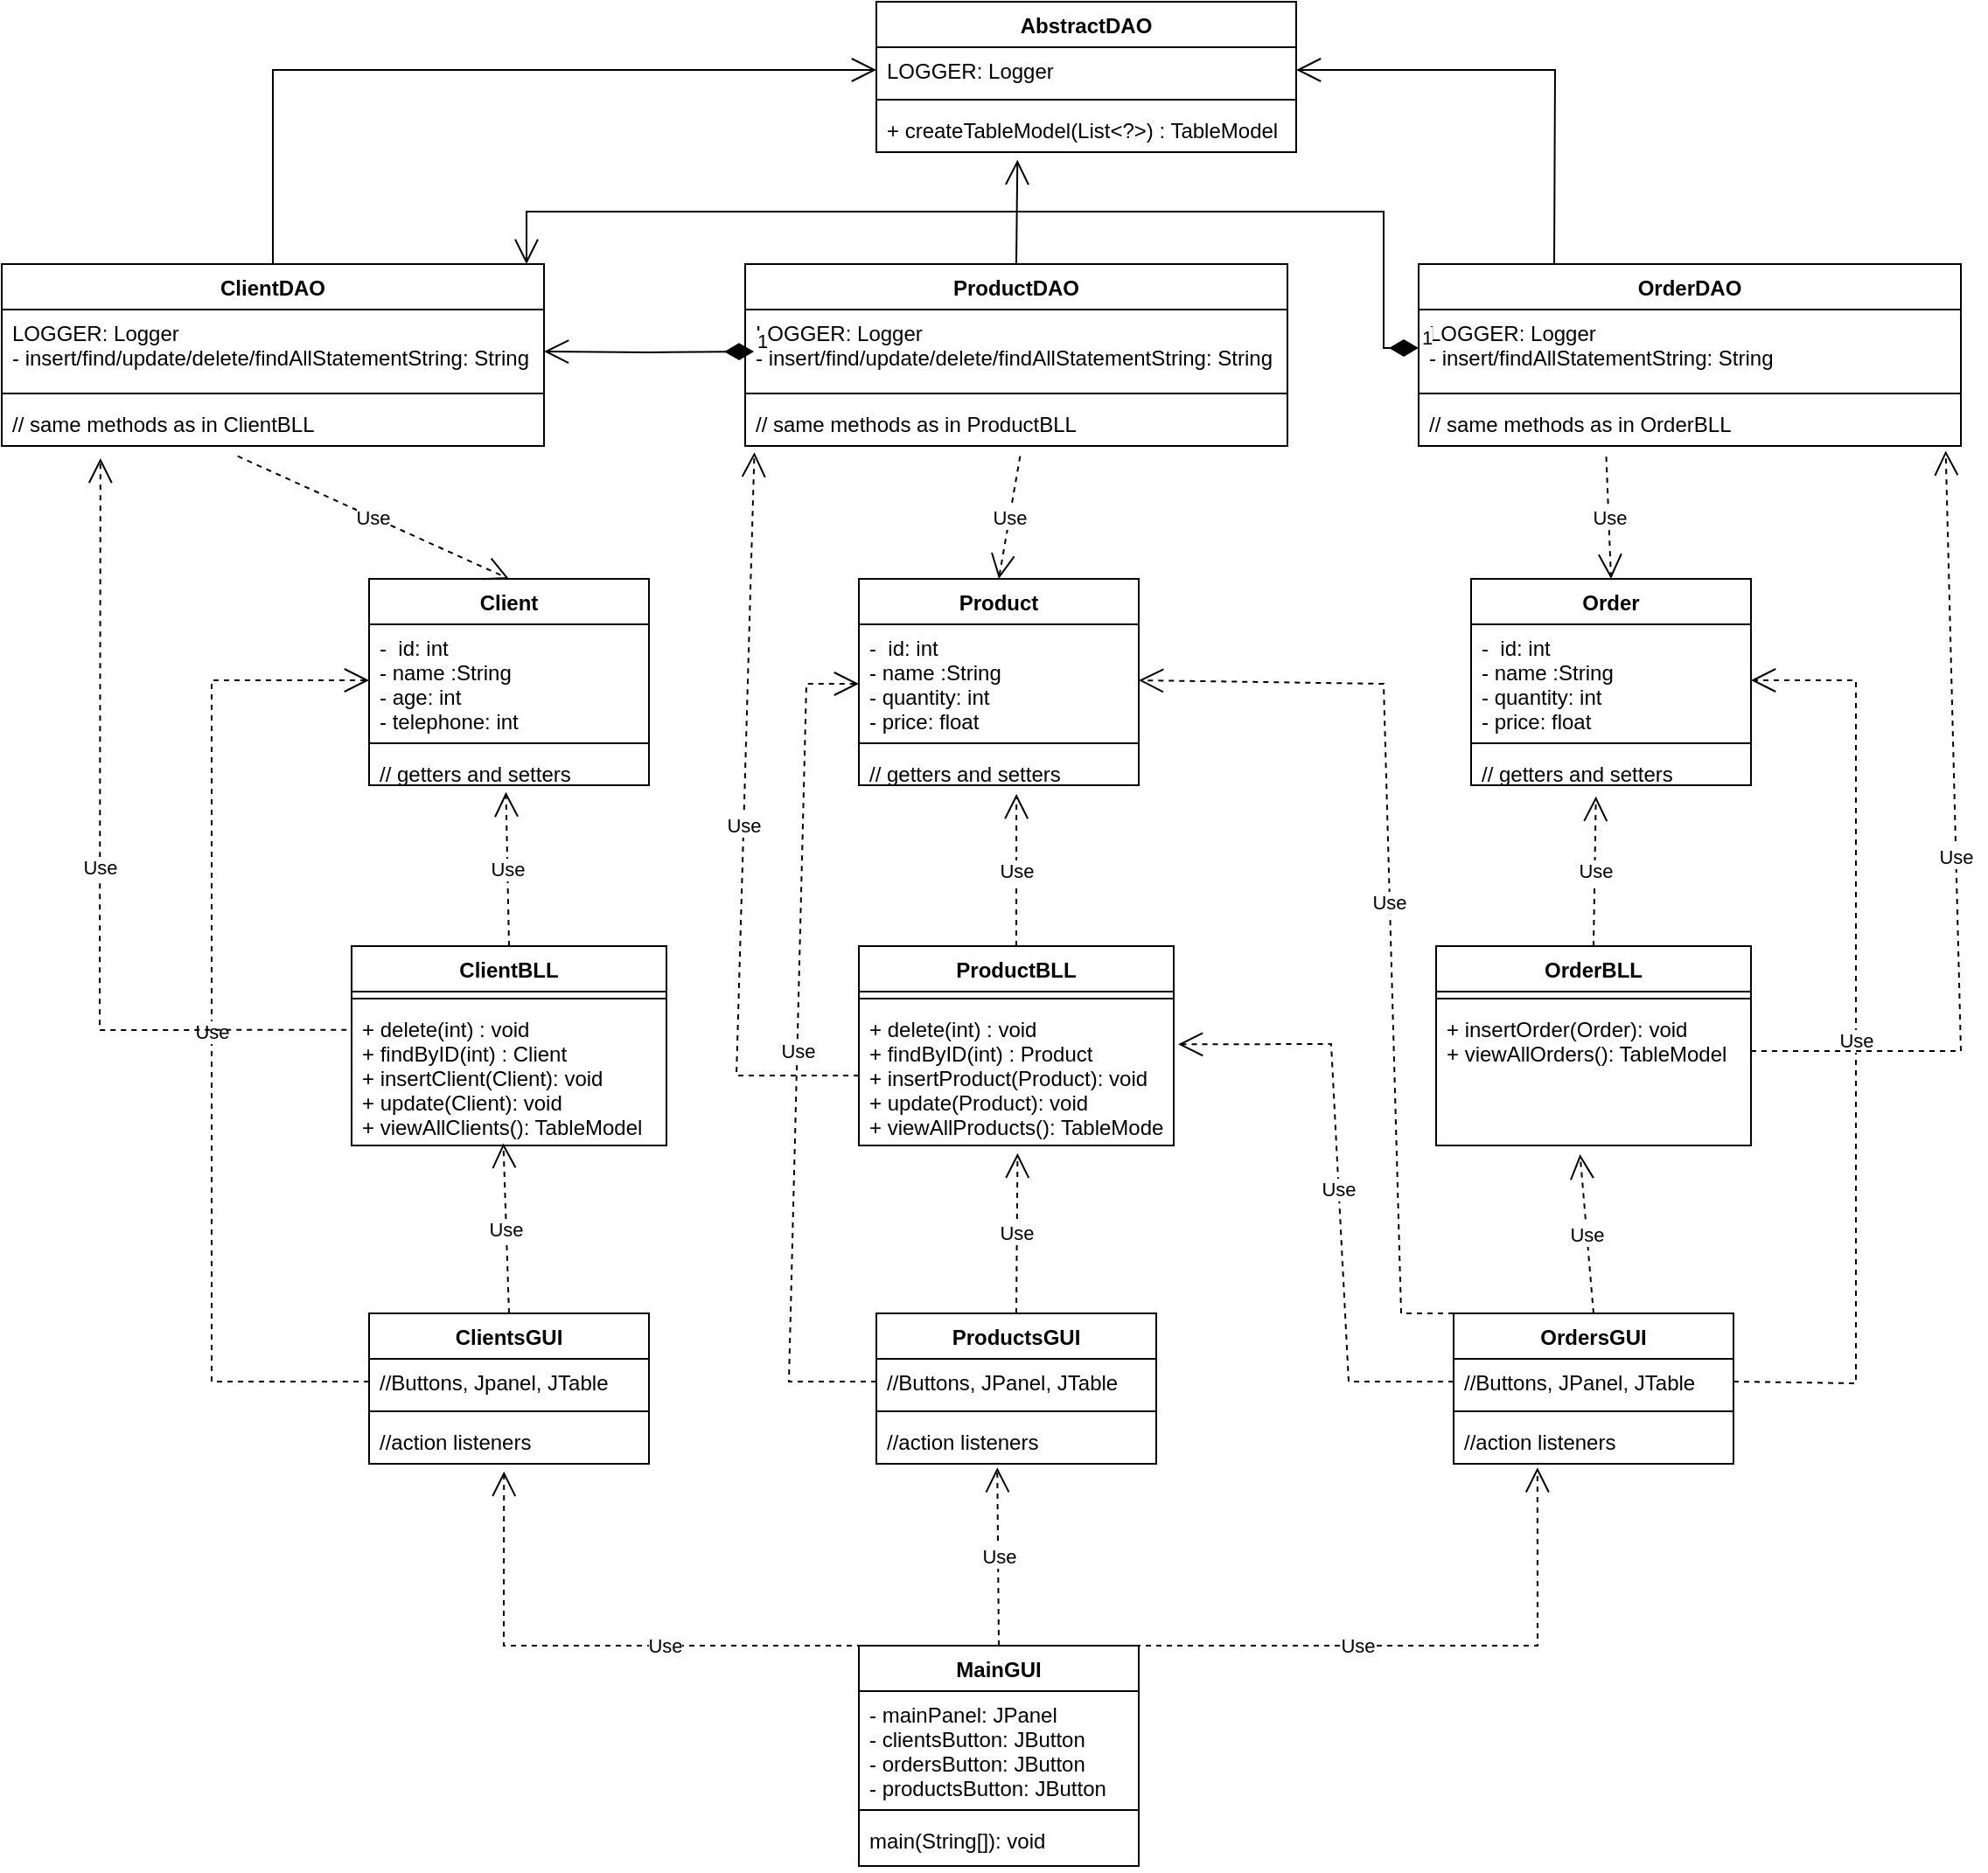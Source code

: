 <mxfile version="17.4.0" type="device"><diagram id="8WOaVtJiiHgKAhJGW_-m" name="Page-1"><mxGraphModel dx="3406" dy="1094" grid="1" gridSize="10" guides="1" tooltips="1" connect="1" arrows="1" fold="1" page="1" pageScale="1" pageWidth="850" pageHeight="1100" math="0" shadow="0"><root><mxCell id="0"/><mxCell id="1" parent="0"/><mxCell id="hf8dwskfmwjo_DLiAiis-11" value="MainGUI" style="swimlane;fontStyle=1;align=center;verticalAlign=top;childLayout=stackLayout;horizontal=1;startSize=26;horizontalStack=0;resizeParent=1;resizeParentMax=0;resizeLast=0;collapsible=1;marginBottom=0;" vertex="1" parent="1"><mxGeometry x="150" y="940" width="160" height="126" as="geometry"/></mxCell><mxCell id="hf8dwskfmwjo_DLiAiis-12" value="- mainPanel: JPanel&#10;- clientsButton: JButton&#10;- ordersButton: JButton&#10;- productsButton: JButton" style="text;strokeColor=none;fillColor=none;align=left;verticalAlign=top;spacingLeft=4;spacingRight=4;overflow=hidden;rotatable=0;points=[[0,0.5],[1,0.5]];portConstraint=eastwest;" vertex="1" parent="hf8dwskfmwjo_DLiAiis-11"><mxGeometry y="26" width="160" height="64" as="geometry"/></mxCell><mxCell id="hf8dwskfmwjo_DLiAiis-13" value="" style="line;strokeWidth=1;fillColor=none;align=left;verticalAlign=middle;spacingTop=-1;spacingLeft=3;spacingRight=3;rotatable=0;labelPosition=right;points=[];portConstraint=eastwest;" vertex="1" parent="hf8dwskfmwjo_DLiAiis-11"><mxGeometry y="90" width="160" height="8" as="geometry"/></mxCell><mxCell id="hf8dwskfmwjo_DLiAiis-14" value="main(String[]): void" style="text;strokeColor=none;fillColor=none;align=left;verticalAlign=top;spacingLeft=4;spacingRight=4;overflow=hidden;rotatable=0;points=[[0,0.5],[1,0.5]];portConstraint=eastwest;" vertex="1" parent="hf8dwskfmwjo_DLiAiis-11"><mxGeometry y="98" width="160" height="28" as="geometry"/></mxCell><mxCell id="hf8dwskfmwjo_DLiAiis-18" value="ClientsGUI" style="swimlane;fontStyle=1;align=center;verticalAlign=top;childLayout=stackLayout;horizontal=1;startSize=26;horizontalStack=0;resizeParent=1;resizeParentMax=0;resizeLast=0;collapsible=1;marginBottom=0;" vertex="1" parent="1"><mxGeometry x="-130" y="750" width="160" height="86" as="geometry"/></mxCell><mxCell id="hf8dwskfmwjo_DLiAiis-19" value="//Buttons, Jpanel, JTable" style="text;strokeColor=none;fillColor=none;align=left;verticalAlign=top;spacingLeft=4;spacingRight=4;overflow=hidden;rotatable=0;points=[[0,0.5],[1,0.5]];portConstraint=eastwest;" vertex="1" parent="hf8dwskfmwjo_DLiAiis-18"><mxGeometry y="26" width="160" height="26" as="geometry"/></mxCell><mxCell id="hf8dwskfmwjo_DLiAiis-20" value="" style="line;strokeWidth=1;fillColor=none;align=left;verticalAlign=middle;spacingTop=-1;spacingLeft=3;spacingRight=3;rotatable=0;labelPosition=right;points=[];portConstraint=eastwest;" vertex="1" parent="hf8dwskfmwjo_DLiAiis-18"><mxGeometry y="52" width="160" height="8" as="geometry"/></mxCell><mxCell id="hf8dwskfmwjo_DLiAiis-21" value="//action listeners" style="text;strokeColor=none;fillColor=none;align=left;verticalAlign=top;spacingLeft=4;spacingRight=4;overflow=hidden;rotatable=0;points=[[0,0.5],[1,0.5]];portConstraint=eastwest;" vertex="1" parent="hf8dwskfmwjo_DLiAiis-18"><mxGeometry y="60" width="160" height="26" as="geometry"/></mxCell><mxCell id="hf8dwskfmwjo_DLiAiis-22" value="ProductsGUI" style="swimlane;fontStyle=1;align=center;verticalAlign=top;childLayout=stackLayout;horizontal=1;startSize=26;horizontalStack=0;resizeParent=1;resizeParentMax=0;resizeLast=0;collapsible=1;marginBottom=0;" vertex="1" parent="1"><mxGeometry x="160" y="750" width="160" height="86" as="geometry"/></mxCell><mxCell id="hf8dwskfmwjo_DLiAiis-23" value="//Buttons, JPanel, JTable" style="text;strokeColor=none;fillColor=none;align=left;verticalAlign=top;spacingLeft=4;spacingRight=4;overflow=hidden;rotatable=0;points=[[0,0.5],[1,0.5]];portConstraint=eastwest;" vertex="1" parent="hf8dwskfmwjo_DLiAiis-22"><mxGeometry y="26" width="160" height="26" as="geometry"/></mxCell><mxCell id="hf8dwskfmwjo_DLiAiis-24" value="" style="line;strokeWidth=1;fillColor=none;align=left;verticalAlign=middle;spacingTop=-1;spacingLeft=3;spacingRight=3;rotatable=0;labelPosition=right;points=[];portConstraint=eastwest;" vertex="1" parent="hf8dwskfmwjo_DLiAiis-22"><mxGeometry y="52" width="160" height="8" as="geometry"/></mxCell><mxCell id="hf8dwskfmwjo_DLiAiis-25" value="//action listeners" style="text;strokeColor=none;fillColor=none;align=left;verticalAlign=top;spacingLeft=4;spacingRight=4;overflow=hidden;rotatable=0;points=[[0,0.5],[1,0.5]];portConstraint=eastwest;" vertex="1" parent="hf8dwskfmwjo_DLiAiis-22"><mxGeometry y="60" width="160" height="26" as="geometry"/></mxCell><mxCell id="hf8dwskfmwjo_DLiAiis-30" value="OrdersGUI&#10;" style="swimlane;fontStyle=1;align=center;verticalAlign=top;childLayout=stackLayout;horizontal=1;startSize=26;horizontalStack=0;resizeParent=1;resizeParentMax=0;resizeLast=0;collapsible=1;marginBottom=0;" vertex="1" parent="1"><mxGeometry x="490" y="750" width="160" height="86" as="geometry"/></mxCell><mxCell id="hf8dwskfmwjo_DLiAiis-86" value="Use" style="endArrow=open;endSize=12;dashed=1;html=1;rounded=0;entryX=0.457;entryY=1.063;entryDx=0;entryDy=0;entryPerimeter=0;" edge="1" parent="hf8dwskfmwjo_DLiAiis-30" target="hf8dwskfmwjo_DLiAiis-85"><mxGeometry width="160" relative="1" as="geometry"><mxPoint x="80" as="sourcePoint"/><mxPoint x="240" as="targetPoint"/></mxGeometry></mxCell><mxCell id="hf8dwskfmwjo_DLiAiis-31" value="//Buttons, JPanel, JTable" style="text;strokeColor=none;fillColor=none;align=left;verticalAlign=top;spacingLeft=4;spacingRight=4;overflow=hidden;rotatable=0;points=[[0,0.5],[1,0.5]];portConstraint=eastwest;" vertex="1" parent="hf8dwskfmwjo_DLiAiis-30"><mxGeometry y="26" width="160" height="26" as="geometry"/></mxCell><mxCell id="hf8dwskfmwjo_DLiAiis-32" value="" style="line;strokeWidth=1;fillColor=none;align=left;verticalAlign=middle;spacingTop=-1;spacingLeft=3;spacingRight=3;rotatable=0;labelPosition=right;points=[];portConstraint=eastwest;" vertex="1" parent="hf8dwskfmwjo_DLiAiis-30"><mxGeometry y="52" width="160" height="8" as="geometry"/></mxCell><mxCell id="hf8dwskfmwjo_DLiAiis-33" value="//action listeners" style="text;strokeColor=none;fillColor=none;align=left;verticalAlign=top;spacingLeft=4;spacingRight=4;overflow=hidden;rotatable=0;points=[[0,0.5],[1,0.5]];portConstraint=eastwest;" vertex="1" parent="hf8dwskfmwjo_DLiAiis-30"><mxGeometry y="60" width="160" height="26" as="geometry"/></mxCell><mxCell id="hf8dwskfmwjo_DLiAiis-35" value="Use" style="endArrow=open;endSize=12;dashed=1;html=1;rounded=0;exitX=0.5;exitY=0;exitDx=0;exitDy=0;entryX=0.432;entryY=1.082;entryDx=0;entryDy=0;entryPerimeter=0;" edge="1" parent="1" source="hf8dwskfmwjo_DLiAiis-11" target="hf8dwskfmwjo_DLiAiis-25"><mxGeometry width="160" relative="1" as="geometry"><mxPoint x="30" y="850" as="sourcePoint"/><mxPoint x="190" y="850" as="targetPoint"/></mxGeometry></mxCell><mxCell id="hf8dwskfmwjo_DLiAiis-39" value="Use" style="endArrow=open;endSize=12;dashed=1;html=1;rounded=0;exitX=0.5;exitY=0;exitDx=0;exitDy=0;entryX=0.612;entryY=1.082;entryDx=0;entryDy=0;entryPerimeter=0;" edge="1" parent="1" source="hf8dwskfmwjo_DLiAiis-11"><mxGeometry width="160" relative="1" as="geometry"><mxPoint x="180" y="940.0" as="sourcePoint"/><mxPoint x="537.92" y="838.132" as="targetPoint"/><Array as="points"><mxPoint x="538" y="940"/></Array></mxGeometry></mxCell><mxCell id="hf8dwskfmwjo_DLiAiis-40" value="Use" style="endArrow=open;endSize=12;dashed=1;html=1;rounded=0;exitX=0.5;exitY=0;exitDx=0;exitDy=0;entryX=0.482;entryY=1.17;entryDx=0;entryDy=0;entryPerimeter=0;" edge="1" parent="1" source="hf8dwskfmwjo_DLiAiis-11" target="hf8dwskfmwjo_DLiAiis-21"><mxGeometry width="160" relative="1" as="geometry"><mxPoint x="180" y="940.0" as="sourcePoint"/><mxPoint x="-52.88" y="840.42" as="targetPoint"/><Array as="points"><mxPoint x="-53" y="940"/></Array></mxGeometry></mxCell><mxCell id="hf8dwskfmwjo_DLiAiis-41" value="ClientBLL" style="swimlane;fontStyle=1;align=center;verticalAlign=top;childLayout=stackLayout;horizontal=1;startSize=26;horizontalStack=0;resizeParent=1;resizeParentMax=0;resizeLast=0;collapsible=1;marginBottom=0;" vertex="1" parent="1"><mxGeometry x="-140" y="540" width="180" height="114" as="geometry"/></mxCell><mxCell id="hf8dwskfmwjo_DLiAiis-43" value="" style="line;strokeWidth=1;fillColor=none;align=left;verticalAlign=middle;spacingTop=-1;spacingLeft=3;spacingRight=3;rotatable=0;labelPosition=right;points=[];portConstraint=eastwest;" vertex="1" parent="hf8dwskfmwjo_DLiAiis-41"><mxGeometry y="26" width="180" height="8" as="geometry"/></mxCell><mxCell id="hf8dwskfmwjo_DLiAiis-44" value="+ delete(int) : void&#10;+ findByID(int) : Client&#10;+ insertClient(Client): void&#10;+ update(Client): void&#10;+ viewAllClients(): TableModel" style="text;strokeColor=none;fillColor=none;align=left;verticalAlign=top;spacingLeft=4;spacingRight=4;overflow=hidden;rotatable=0;points=[[0,0.5],[1,0.5]];portConstraint=eastwest;" vertex="1" parent="hf8dwskfmwjo_DLiAiis-41"><mxGeometry y="34" width="180" height="80" as="geometry"/></mxCell><mxCell id="hf8dwskfmwjo_DLiAiis-45" value="Use" style="endArrow=open;endSize=12;dashed=1;html=1;rounded=0;exitX=0.5;exitY=0;exitDx=0;exitDy=0;entryX=0.482;entryY=0.984;entryDx=0;entryDy=0;entryPerimeter=0;" edge="1" parent="1" source="hf8dwskfmwjo_DLiAiis-18" target="hf8dwskfmwjo_DLiAiis-44"><mxGeometry width="160" relative="1" as="geometry"><mxPoint x="60" y="620" as="sourcePoint"/><mxPoint x="220" y="620" as="targetPoint"/></mxGeometry></mxCell><mxCell id="hf8dwskfmwjo_DLiAiis-46" value="Client" style="swimlane;fontStyle=1;align=center;verticalAlign=top;childLayout=stackLayout;horizontal=1;startSize=26;horizontalStack=0;resizeParent=1;resizeParentMax=0;resizeLast=0;collapsible=1;marginBottom=0;" vertex="1" parent="1"><mxGeometry x="-130" y="330" width="160" height="118" as="geometry"/></mxCell><mxCell id="hf8dwskfmwjo_DLiAiis-47" value="-  id: int&#10;- name :String&#10;- age: int&#10;- telephone: int" style="text;strokeColor=none;fillColor=none;align=left;verticalAlign=top;spacingLeft=4;spacingRight=4;overflow=hidden;rotatable=0;points=[[0,0.5],[1,0.5]];portConstraint=eastwest;" vertex="1" parent="hf8dwskfmwjo_DLiAiis-46"><mxGeometry y="26" width="160" height="64" as="geometry"/></mxCell><mxCell id="hf8dwskfmwjo_DLiAiis-48" value="" style="line;strokeWidth=1;fillColor=none;align=left;verticalAlign=middle;spacingTop=-1;spacingLeft=3;spacingRight=3;rotatable=0;labelPosition=right;points=[];portConstraint=eastwest;" vertex="1" parent="hf8dwskfmwjo_DLiAiis-46"><mxGeometry y="90" width="160" height="8" as="geometry"/></mxCell><mxCell id="hf8dwskfmwjo_DLiAiis-49" value="// getters and setters" style="text;strokeColor=none;fillColor=none;align=left;verticalAlign=top;spacingLeft=4;spacingRight=4;overflow=hidden;rotatable=0;points=[[0,0.5],[1,0.5]];portConstraint=eastwest;" vertex="1" parent="hf8dwskfmwjo_DLiAiis-46"><mxGeometry y="98" width="160" height="20" as="geometry"/></mxCell><mxCell id="hf8dwskfmwjo_DLiAiis-53" value="Use" style="endArrow=open;endSize=12;dashed=1;html=1;rounded=0;exitX=0.5;exitY=0;exitDx=0;exitDy=0;entryX=0.489;entryY=1.193;entryDx=0;entryDy=0;entryPerimeter=0;" edge="1" parent="1" source="hf8dwskfmwjo_DLiAiis-41" target="hf8dwskfmwjo_DLiAiis-49"><mxGeometry width="160" relative="1" as="geometry"><mxPoint x="220" y="500" as="sourcePoint"/><mxPoint x="380" y="500" as="targetPoint"/></mxGeometry></mxCell><mxCell id="hf8dwskfmwjo_DLiAiis-54" value="ClientDAO" style="swimlane;fontStyle=1;align=center;verticalAlign=top;childLayout=stackLayout;horizontal=1;startSize=26;horizontalStack=0;resizeParent=1;resizeParentMax=0;resizeLast=0;collapsible=1;marginBottom=0;" vertex="1" parent="1"><mxGeometry x="-340" y="150" width="310" height="104" as="geometry"/></mxCell><mxCell id="hf8dwskfmwjo_DLiAiis-55" value="LOGGER: Logger&#10;- insert/find/update/delete/findAllStatementString: String" style="text;strokeColor=none;fillColor=none;align=left;verticalAlign=top;spacingLeft=4;spacingRight=4;overflow=hidden;rotatable=0;points=[[0,0.5],[1,0.5]];portConstraint=eastwest;" vertex="1" parent="hf8dwskfmwjo_DLiAiis-54"><mxGeometry y="26" width="310" height="44" as="geometry"/></mxCell><mxCell id="hf8dwskfmwjo_DLiAiis-56" value="" style="line;strokeWidth=1;fillColor=none;align=left;verticalAlign=middle;spacingTop=-1;spacingLeft=3;spacingRight=3;rotatable=0;labelPosition=right;points=[];portConstraint=eastwest;" vertex="1" parent="hf8dwskfmwjo_DLiAiis-54"><mxGeometry y="70" width="310" height="8" as="geometry"/></mxCell><mxCell id="hf8dwskfmwjo_DLiAiis-57" value="// same methods as in ClientBLL" style="text;strokeColor=none;fillColor=none;align=left;verticalAlign=top;spacingLeft=4;spacingRight=4;overflow=hidden;rotatable=0;points=[[0,0.5],[1,0.5]];portConstraint=eastwest;" vertex="1" parent="hf8dwskfmwjo_DLiAiis-54"><mxGeometry y="78" width="310" height="26" as="geometry"/></mxCell><mxCell id="hf8dwskfmwjo_DLiAiis-58" value="Use" style="endArrow=open;endSize=12;dashed=1;html=1;rounded=0;exitX=0.435;exitY=1.225;exitDx=0;exitDy=0;exitPerimeter=0;entryX=0.5;entryY=0;entryDx=0;entryDy=0;" edge="1" parent="1" source="hf8dwskfmwjo_DLiAiis-57" target="hf8dwskfmwjo_DLiAiis-46"><mxGeometry width="160" relative="1" as="geometry"><mxPoint x="260" y="290" as="sourcePoint"/><mxPoint x="420" y="290" as="targetPoint"/></mxGeometry></mxCell><mxCell id="hf8dwskfmwjo_DLiAiis-63" value="Use" style="endArrow=open;endSize=12;dashed=1;html=1;rounded=0;exitX=0;exitY=0.5;exitDx=0;exitDy=0;entryX=0;entryY=0.5;entryDx=0;entryDy=0;" edge="1" parent="1" source="hf8dwskfmwjo_DLiAiis-19" target="hf8dwskfmwjo_DLiAiis-47"><mxGeometry width="160" relative="1" as="geometry"><mxPoint x="-130" y="789" as="sourcePoint"/><mxPoint x="-140" y="390" as="targetPoint"/><Array as="points"><mxPoint x="-220" y="789"/><mxPoint x="-220" y="388"/></Array></mxGeometry></mxCell><mxCell id="hf8dwskfmwjo_DLiAiis-64" value="ProductBLL" style="swimlane;fontStyle=1;align=center;verticalAlign=top;childLayout=stackLayout;horizontal=1;startSize=26;horizontalStack=0;resizeParent=1;resizeParentMax=0;resizeLast=0;collapsible=1;marginBottom=0;" vertex="1" parent="1"><mxGeometry x="150" y="540" width="180" height="114" as="geometry"/></mxCell><mxCell id="hf8dwskfmwjo_DLiAiis-65" value="" style="line;strokeWidth=1;fillColor=none;align=left;verticalAlign=middle;spacingTop=-1;spacingLeft=3;spacingRight=3;rotatable=0;labelPosition=right;points=[];portConstraint=eastwest;" vertex="1" parent="hf8dwskfmwjo_DLiAiis-64"><mxGeometry y="26" width="180" height="8" as="geometry"/></mxCell><mxCell id="hf8dwskfmwjo_DLiAiis-66" value="+ delete(int) : void&#10;+ findByID(int) : Product&#10;+ insertProduct(Product): void&#10;+ update(Product): void&#10;+ viewAllProducts(): TableModel" style="text;strokeColor=none;fillColor=none;align=left;verticalAlign=top;spacingLeft=4;spacingRight=4;overflow=hidden;rotatable=0;points=[[0,0.5],[1,0.5]];portConstraint=eastwest;" vertex="1" parent="hf8dwskfmwjo_DLiAiis-64"><mxGeometry y="34" width="180" height="80" as="geometry"/></mxCell><mxCell id="hf8dwskfmwjo_DLiAiis-68" value="Use" style="endArrow=open;endSize=12;dashed=1;html=1;rounded=0;exitX=0.5;exitY=0;exitDx=0;exitDy=0;entryX=0.504;entryY=1.055;entryDx=0;entryDy=0;entryPerimeter=0;" edge="1" parent="1" source="hf8dwskfmwjo_DLiAiis-22" target="hf8dwskfmwjo_DLiAiis-66"><mxGeometry width="160" relative="1" as="geometry"><mxPoint x="310" y="690" as="sourcePoint"/><mxPoint x="470" y="690" as="targetPoint"/></mxGeometry></mxCell><mxCell id="hf8dwskfmwjo_DLiAiis-69" value="Product" style="swimlane;fontStyle=1;align=center;verticalAlign=top;childLayout=stackLayout;horizontal=1;startSize=26;horizontalStack=0;resizeParent=1;resizeParentMax=0;resizeLast=0;collapsible=1;marginBottom=0;" vertex="1" parent="1"><mxGeometry x="150" y="330" width="160" height="118" as="geometry"/></mxCell><mxCell id="hf8dwskfmwjo_DLiAiis-70" value="-  id: int&#10;- name :String&#10;- quantity: int&#10;- price: float" style="text;strokeColor=none;fillColor=none;align=left;verticalAlign=top;spacingLeft=4;spacingRight=4;overflow=hidden;rotatable=0;points=[[0,0.5],[1,0.5]];portConstraint=eastwest;" vertex="1" parent="hf8dwskfmwjo_DLiAiis-69"><mxGeometry y="26" width="160" height="64" as="geometry"/></mxCell><mxCell id="hf8dwskfmwjo_DLiAiis-71" value="" style="line;strokeWidth=1;fillColor=none;align=left;verticalAlign=middle;spacingTop=-1;spacingLeft=3;spacingRight=3;rotatable=0;labelPosition=right;points=[];portConstraint=eastwest;" vertex="1" parent="hf8dwskfmwjo_DLiAiis-69"><mxGeometry y="90" width="160" height="8" as="geometry"/></mxCell><mxCell id="hf8dwskfmwjo_DLiAiis-72" value="// getters and setters" style="text;strokeColor=none;fillColor=none;align=left;verticalAlign=top;spacingLeft=4;spacingRight=4;overflow=hidden;rotatable=0;points=[[0,0.5],[1,0.5]];portConstraint=eastwest;" vertex="1" parent="hf8dwskfmwjo_DLiAiis-69"><mxGeometry y="98" width="160" height="20" as="geometry"/></mxCell><mxCell id="hf8dwskfmwjo_DLiAiis-74" value="ProductDAO" style="swimlane;fontStyle=1;align=center;verticalAlign=top;childLayout=stackLayout;horizontal=1;startSize=26;horizontalStack=0;resizeParent=1;resizeParentMax=0;resizeLast=0;collapsible=1;marginBottom=0;" vertex="1" parent="1"><mxGeometry x="85" y="150" width="310" height="104" as="geometry"/></mxCell><mxCell id="hf8dwskfmwjo_DLiAiis-75" value="LOGGER: Logger&#10;- insert/find/update/delete/findAllStatementString: String" style="text;strokeColor=none;fillColor=none;align=left;verticalAlign=top;spacingLeft=4;spacingRight=4;overflow=hidden;rotatable=0;points=[[0,0.5],[1,0.5]];portConstraint=eastwest;" vertex="1" parent="hf8dwskfmwjo_DLiAiis-74"><mxGeometry y="26" width="310" height="44" as="geometry"/></mxCell><mxCell id="hf8dwskfmwjo_DLiAiis-76" value="" style="line;strokeWidth=1;fillColor=none;align=left;verticalAlign=middle;spacingTop=-1;spacingLeft=3;spacingRight=3;rotatable=0;labelPosition=right;points=[];portConstraint=eastwest;" vertex="1" parent="hf8dwskfmwjo_DLiAiis-74"><mxGeometry y="70" width="310" height="8" as="geometry"/></mxCell><mxCell id="hf8dwskfmwjo_DLiAiis-77" value="// same methods as in ProductBLL" style="text;strokeColor=none;fillColor=none;align=left;verticalAlign=top;spacingLeft=4;spacingRight=4;overflow=hidden;rotatable=0;points=[[0,0.5],[1,0.5]];portConstraint=eastwest;" vertex="1" parent="hf8dwskfmwjo_DLiAiis-74"><mxGeometry y="78" width="310" height="26" as="geometry"/></mxCell><mxCell id="hf8dwskfmwjo_DLiAiis-78" value="Use" style="endArrow=open;endSize=12;dashed=1;html=1;rounded=0;exitX=0.507;exitY=1.225;exitDx=0;exitDy=0;exitPerimeter=0;entryX=0.5;entryY=0;entryDx=0;entryDy=0;" edge="1" parent="1" source="hf8dwskfmwjo_DLiAiis-77" target="hf8dwskfmwjo_DLiAiis-69"><mxGeometry width="160" relative="1" as="geometry"><mxPoint x="270" y="270" as="sourcePoint"/><mxPoint x="430" y="270" as="targetPoint"/></mxGeometry></mxCell><mxCell id="hf8dwskfmwjo_DLiAiis-79" value="Use" style="endArrow=open;endSize=12;dashed=1;html=1;rounded=0;entryX=0.182;entryY=1.269;entryDx=0;entryDy=0;entryPerimeter=0;exitX=-0.016;exitY=0.173;exitDx=0;exitDy=0;exitPerimeter=0;" edge="1" parent="1" source="hf8dwskfmwjo_DLiAiis-44" target="hf8dwskfmwjo_DLiAiis-57"><mxGeometry width="160" relative="1" as="geometry"><mxPoint x="-284" y="580" as="sourcePoint"/><mxPoint x="-170" y="600" as="targetPoint"/><Array as="points"><mxPoint x="-284" y="588"/></Array></mxGeometry></mxCell><mxCell id="hf8dwskfmwjo_DLiAiis-80" value="Use" style="endArrow=open;endSize=12;dashed=1;html=1;rounded=0;exitX=0.5;exitY=0;exitDx=0;exitDy=0;entryX=0.563;entryY=1.25;entryDx=0;entryDy=0;entryPerimeter=0;" edge="1" parent="1" source="hf8dwskfmwjo_DLiAiis-64" target="hf8dwskfmwjo_DLiAiis-72"><mxGeometry width="160" relative="1" as="geometry"><mxPoint x="260" y="500" as="sourcePoint"/><mxPoint x="420" y="500" as="targetPoint"/></mxGeometry></mxCell><mxCell id="hf8dwskfmwjo_DLiAiis-81" value="Use" style="endArrow=open;endSize=12;dashed=1;html=1;rounded=0;exitX=0;exitY=0.5;exitDx=0;exitDy=0;entryX=0.017;entryY=1.137;entryDx=0;entryDy=0;entryPerimeter=0;" edge="1" parent="1" source="hf8dwskfmwjo_DLiAiis-66" target="hf8dwskfmwjo_DLiAiis-77"><mxGeometry width="160" relative="1" as="geometry"><mxPoint x="100" y="710" as="sourcePoint"/><mxPoint x="110" y="260" as="targetPoint"/><Array as="points"><mxPoint x="80" y="614"/></Array></mxGeometry></mxCell><mxCell id="hf8dwskfmwjo_DLiAiis-82" value="Use" style="endArrow=open;endSize=12;dashed=1;html=1;rounded=0;exitX=0;exitY=0.5;exitDx=0;exitDy=0;" edge="1" parent="1" source="hf8dwskfmwjo_DLiAiis-23"><mxGeometry width="160" relative="1" as="geometry"><mxPoint x="110" y="800" as="sourcePoint"/><mxPoint x="150" y="390" as="targetPoint"/><Array as="points"><mxPoint x="110" y="789"/><mxPoint x="120" y="390"/><mxPoint x="150" y="390"/></Array></mxGeometry></mxCell><mxCell id="hf8dwskfmwjo_DLiAiis-83" value="OrderBLL" style="swimlane;fontStyle=1;align=center;verticalAlign=top;childLayout=stackLayout;horizontal=1;startSize=26;horizontalStack=0;resizeParent=1;resizeParentMax=0;resizeLast=0;collapsible=1;marginBottom=0;" vertex="1" parent="1"><mxGeometry x="480" y="540" width="180" height="114" as="geometry"/></mxCell><mxCell id="hf8dwskfmwjo_DLiAiis-97" value="Use" style="endArrow=open;endSize=12;dashed=1;html=1;rounded=0;entryX=0.446;entryY=1.321;entryDx=0;entryDy=0;entryPerimeter=0;" edge="1" parent="hf8dwskfmwjo_DLiAiis-83" target="hf8dwskfmwjo_DLiAiis-92"><mxGeometry width="160" relative="1" as="geometry"><mxPoint x="90" as="sourcePoint"/><mxPoint x="250" as="targetPoint"/></mxGeometry></mxCell><mxCell id="hf8dwskfmwjo_DLiAiis-84" value="" style="line;strokeWidth=1;fillColor=none;align=left;verticalAlign=middle;spacingTop=-1;spacingLeft=3;spacingRight=3;rotatable=0;labelPosition=right;points=[];portConstraint=eastwest;" vertex="1" parent="hf8dwskfmwjo_DLiAiis-83"><mxGeometry y="26" width="180" height="8" as="geometry"/></mxCell><mxCell id="hf8dwskfmwjo_DLiAiis-85" value="+ insertOrder(Order): void&#10;+ viewAllOrders(): TableModel" style="text;strokeColor=none;fillColor=none;align=left;verticalAlign=top;spacingLeft=4;spacingRight=4;overflow=hidden;rotatable=0;points=[[0,0.5],[1,0.5]];portConstraint=eastwest;" vertex="1" parent="hf8dwskfmwjo_DLiAiis-83"><mxGeometry y="34" width="180" height="80" as="geometry"/></mxCell><mxCell id="hf8dwskfmwjo_DLiAiis-87" value="Use" style="endArrow=open;endSize=12;dashed=1;html=1;rounded=0;exitX=0;exitY=0.5;exitDx=0;exitDy=0;entryX=1.014;entryY=0.277;entryDx=0;entryDy=0;entryPerimeter=0;" edge="1" parent="1" source="hf8dwskfmwjo_DLiAiis-31" target="hf8dwskfmwjo_DLiAiis-66"><mxGeometry width="160" relative="1" as="geometry"><mxPoint x="370" y="720" as="sourcePoint"/><mxPoint x="420" y="610" as="targetPoint"/><Array as="points"><mxPoint x="430" y="789"/><mxPoint x="420" y="596"/></Array></mxGeometry></mxCell><mxCell id="hf8dwskfmwjo_DLiAiis-88" value="Use" style="endArrow=open;endSize=12;dashed=1;html=1;rounded=0;entryX=1;entryY=0.5;entryDx=0;entryDy=0;exitX=0;exitY=0;exitDx=0;exitDy=0;" edge="1" parent="1" source="hf8dwskfmwjo_DLiAiis-30" target="hf8dwskfmwjo_DLiAiis-70"><mxGeometry width="160" relative="1" as="geometry"><mxPoint x="410" y="470" as="sourcePoint"/><mxPoint x="570" y="470" as="targetPoint"/><Array as="points"><mxPoint x="460" y="750"/><mxPoint x="450" y="390"/></Array></mxGeometry></mxCell><mxCell id="hf8dwskfmwjo_DLiAiis-89" value="Order" style="swimlane;fontStyle=1;align=center;verticalAlign=top;childLayout=stackLayout;horizontal=1;startSize=26;horizontalStack=0;resizeParent=1;resizeParentMax=0;resizeLast=0;collapsible=1;marginBottom=0;" vertex="1" parent="1"><mxGeometry x="500" y="330" width="160" height="118" as="geometry"/></mxCell><mxCell id="hf8dwskfmwjo_DLiAiis-90" value="-  id: int&#10;- name :String&#10;- quantity: int&#10;- price: float" style="text;strokeColor=none;fillColor=none;align=left;verticalAlign=top;spacingLeft=4;spacingRight=4;overflow=hidden;rotatable=0;points=[[0,0.5],[1,0.5]];portConstraint=eastwest;" vertex="1" parent="hf8dwskfmwjo_DLiAiis-89"><mxGeometry y="26" width="160" height="64" as="geometry"/></mxCell><mxCell id="hf8dwskfmwjo_DLiAiis-91" value="" style="line;strokeWidth=1;fillColor=none;align=left;verticalAlign=middle;spacingTop=-1;spacingLeft=3;spacingRight=3;rotatable=0;labelPosition=right;points=[];portConstraint=eastwest;" vertex="1" parent="hf8dwskfmwjo_DLiAiis-89"><mxGeometry y="90" width="160" height="8" as="geometry"/></mxCell><mxCell id="hf8dwskfmwjo_DLiAiis-92" value="// getters and setters" style="text;strokeColor=none;fillColor=none;align=left;verticalAlign=top;spacingLeft=4;spacingRight=4;overflow=hidden;rotatable=0;points=[[0,0.5],[1,0.5]];portConstraint=eastwest;" vertex="1" parent="hf8dwskfmwjo_DLiAiis-89"><mxGeometry y="98" width="160" height="20" as="geometry"/></mxCell><mxCell id="hf8dwskfmwjo_DLiAiis-100" value="Use" style="endArrow=open;endSize=12;dashed=1;html=1;rounded=0;entryX=1;entryY=0.5;entryDx=0;entryDy=0;exitX=1;exitY=0.5;exitDx=0;exitDy=0;" edge="1" parent="1" source="hf8dwskfmwjo_DLiAiis-31" target="hf8dwskfmwjo_DLiAiis-90"><mxGeometry width="160" relative="1" as="geometry"><mxPoint x="650" y="789" as="sourcePoint"/><mxPoint x="660" y="388" as="targetPoint"/><Array as="points"><mxPoint x="720" y="790"/><mxPoint x="720" y="388"/></Array></mxGeometry></mxCell><mxCell id="hf8dwskfmwjo_DLiAiis-101" value="OrderDAO" style="swimlane;fontStyle=1;align=center;verticalAlign=top;childLayout=stackLayout;horizontal=1;startSize=26;horizontalStack=0;resizeParent=1;resizeParentMax=0;resizeLast=0;collapsible=1;marginBottom=0;" vertex="1" parent="1"><mxGeometry x="470" y="150" width="310" height="104" as="geometry"/></mxCell><mxCell id="hf8dwskfmwjo_DLiAiis-102" value="LOGGER: Logger&#10;- insert/findAllStatementString: String" style="text;strokeColor=none;fillColor=none;align=left;verticalAlign=top;spacingLeft=4;spacingRight=4;overflow=hidden;rotatable=0;points=[[0,0.5],[1,0.5]];portConstraint=eastwest;" vertex="1" parent="hf8dwskfmwjo_DLiAiis-101"><mxGeometry y="26" width="310" height="44" as="geometry"/></mxCell><mxCell id="hf8dwskfmwjo_DLiAiis-103" value="" style="line;strokeWidth=1;fillColor=none;align=left;verticalAlign=middle;spacingTop=-1;spacingLeft=3;spacingRight=3;rotatable=0;labelPosition=right;points=[];portConstraint=eastwest;" vertex="1" parent="hf8dwskfmwjo_DLiAiis-101"><mxGeometry y="70" width="310" height="8" as="geometry"/></mxCell><mxCell id="hf8dwskfmwjo_DLiAiis-104" value="// same methods as in OrderBLL" style="text;strokeColor=none;fillColor=none;align=left;verticalAlign=top;spacingLeft=4;spacingRight=4;overflow=hidden;rotatable=0;points=[[0,0.5],[1,0.5]];portConstraint=eastwest;" vertex="1" parent="hf8dwskfmwjo_DLiAiis-101"><mxGeometry y="78" width="310" height="26" as="geometry"/></mxCell><mxCell id="hf8dwskfmwjo_DLiAiis-106" value="Use" style="endArrow=open;endSize=12;dashed=1;html=1;rounded=0;entryX=0.972;entryY=1.104;entryDx=0;entryDy=0;entryPerimeter=0;" edge="1" parent="1" target="hf8dwskfmwjo_DLiAiis-104"><mxGeometry width="160" relative="1" as="geometry"><mxPoint x="660" y="600" as="sourcePoint"/><mxPoint x="712.11" y="257.848" as="targetPoint"/><Array as="points"><mxPoint x="780" y="600"/></Array></mxGeometry></mxCell><mxCell id="hf8dwskfmwjo_DLiAiis-107" value="Use" style="endArrow=open;endSize=12;dashed=1;html=1;rounded=0;entryX=0.5;entryY=0;entryDx=0;entryDy=0;exitX=0.346;exitY=1.236;exitDx=0;exitDy=0;exitPerimeter=0;" edge="1" parent="1" source="hf8dwskfmwjo_DLiAiis-104" target="hf8dwskfmwjo_DLiAiis-89"><mxGeometry width="160" relative="1" as="geometry"><mxPoint x="560" y="250" as="sourcePoint"/><mxPoint x="720" y="250" as="targetPoint"/></mxGeometry></mxCell><mxCell id="hf8dwskfmwjo_DLiAiis-109" value="1" style="endArrow=open;html=1;endSize=12;startArrow=diamondThin;startSize=14;startFill=1;edgeStyle=orthogonalEdgeStyle;align=left;verticalAlign=bottom;rounded=0;entryX=1;entryY=0.545;entryDx=0;entryDy=0;entryPerimeter=0;" edge="1" parent="1" target="hf8dwskfmwjo_DLiAiis-55"><mxGeometry x="-1" y="3" relative="1" as="geometry"><mxPoint x="90" y="200" as="sourcePoint"/><mxPoint x="-30" y="200" as="targetPoint"/></mxGeometry></mxCell><mxCell id="hf8dwskfmwjo_DLiAiis-110" value="1" style="endArrow=open;html=1;endSize=12;startArrow=diamondThin;startSize=14;startFill=1;edgeStyle=orthogonalEdgeStyle;align=left;verticalAlign=bottom;rounded=0;exitX=0;exitY=0.5;exitDx=0;exitDy=0;" edge="1" parent="1" source="hf8dwskfmwjo_DLiAiis-102"><mxGeometry x="-1" y="3" relative="1" as="geometry"><mxPoint x="460" y="170" as="sourcePoint"/><mxPoint x="-40" y="150" as="targetPoint"/><Array as="points"><mxPoint x="450" y="198"/><mxPoint x="450" y="120"/><mxPoint x="-40" y="120"/></Array></mxGeometry></mxCell><mxCell id="hf8dwskfmwjo_DLiAiis-111" value="AbstractDAO" style="swimlane;fontStyle=1;align=center;verticalAlign=top;childLayout=stackLayout;horizontal=1;startSize=26;horizontalStack=0;resizeParent=1;resizeParentMax=0;resizeLast=0;collapsible=1;marginBottom=0;" vertex="1" parent="1"><mxGeometry x="160" width="240" height="86" as="geometry"/></mxCell><mxCell id="hf8dwskfmwjo_DLiAiis-112" value="LOGGER: Logger" style="text;strokeColor=none;fillColor=none;align=left;verticalAlign=top;spacingLeft=4;spacingRight=4;overflow=hidden;rotatable=0;points=[[0,0.5],[1,0.5]];portConstraint=eastwest;" vertex="1" parent="hf8dwskfmwjo_DLiAiis-111"><mxGeometry y="26" width="240" height="26" as="geometry"/></mxCell><mxCell id="hf8dwskfmwjo_DLiAiis-113" value="" style="line;strokeWidth=1;fillColor=none;align=left;verticalAlign=middle;spacingTop=-1;spacingLeft=3;spacingRight=3;rotatable=0;labelPosition=right;points=[];portConstraint=eastwest;" vertex="1" parent="hf8dwskfmwjo_DLiAiis-111"><mxGeometry y="52" width="240" height="8" as="geometry"/></mxCell><mxCell id="hf8dwskfmwjo_DLiAiis-114" value="+ createTableModel(List&lt;?&gt;) : TableModel" style="text;strokeColor=none;fillColor=none;align=left;verticalAlign=top;spacingLeft=4;spacingRight=4;overflow=hidden;rotatable=0;points=[[0,0.5],[1,0.5]];portConstraint=eastwest;" vertex="1" parent="hf8dwskfmwjo_DLiAiis-111"><mxGeometry y="60" width="240" height="26" as="geometry"/></mxCell><mxCell id="hf8dwskfmwjo_DLiAiis-115" value="" style="endArrow=open;endFill=1;endSize=12;html=1;rounded=0;entryX=0;entryY=0.5;entryDx=0;entryDy=0;exitX=0.5;exitY=0;exitDx=0;exitDy=0;" edge="1" parent="1" source="hf8dwskfmwjo_DLiAiis-54" target="hf8dwskfmwjo_DLiAiis-112"><mxGeometry width="160" relative="1" as="geometry"><mxPoint x="-140" y="42.29" as="sourcePoint"/><mxPoint x="20" y="42.29" as="targetPoint"/><Array as="points"><mxPoint x="-185" y="39"/></Array></mxGeometry></mxCell><mxCell id="hf8dwskfmwjo_DLiAiis-116" value="" style="endArrow=open;endFill=1;endSize=12;html=1;rounded=0;exitX=0.5;exitY=0;exitDx=0;exitDy=0;entryX=0.336;entryY=1.17;entryDx=0;entryDy=0;entryPerimeter=0;" edge="1" parent="1" source="hf8dwskfmwjo_DLiAiis-74" target="hf8dwskfmwjo_DLiAiis-114"><mxGeometry width="160" relative="1" as="geometry"><mxPoint x="450" y="90" as="sourcePoint"/><mxPoint x="610" y="90" as="targetPoint"/></mxGeometry></mxCell><mxCell id="hf8dwskfmwjo_DLiAiis-117" value="" style="endArrow=open;endFill=1;endSize=12;html=1;rounded=0;entryX=1;entryY=0.5;entryDx=0;entryDy=0;exitX=0.25;exitY=0;exitDx=0;exitDy=0;" edge="1" parent="1" source="hf8dwskfmwjo_DLiAiis-101" target="hf8dwskfmwjo_DLiAiis-112"><mxGeometry width="160" relative="1" as="geometry"><mxPoint x="580" y="39" as="sourcePoint"/><mxPoint x="730" y="60" as="targetPoint"/><Array as="points"><mxPoint x="548" y="39"/></Array></mxGeometry></mxCell></root></mxGraphModel></diagram></mxfile>